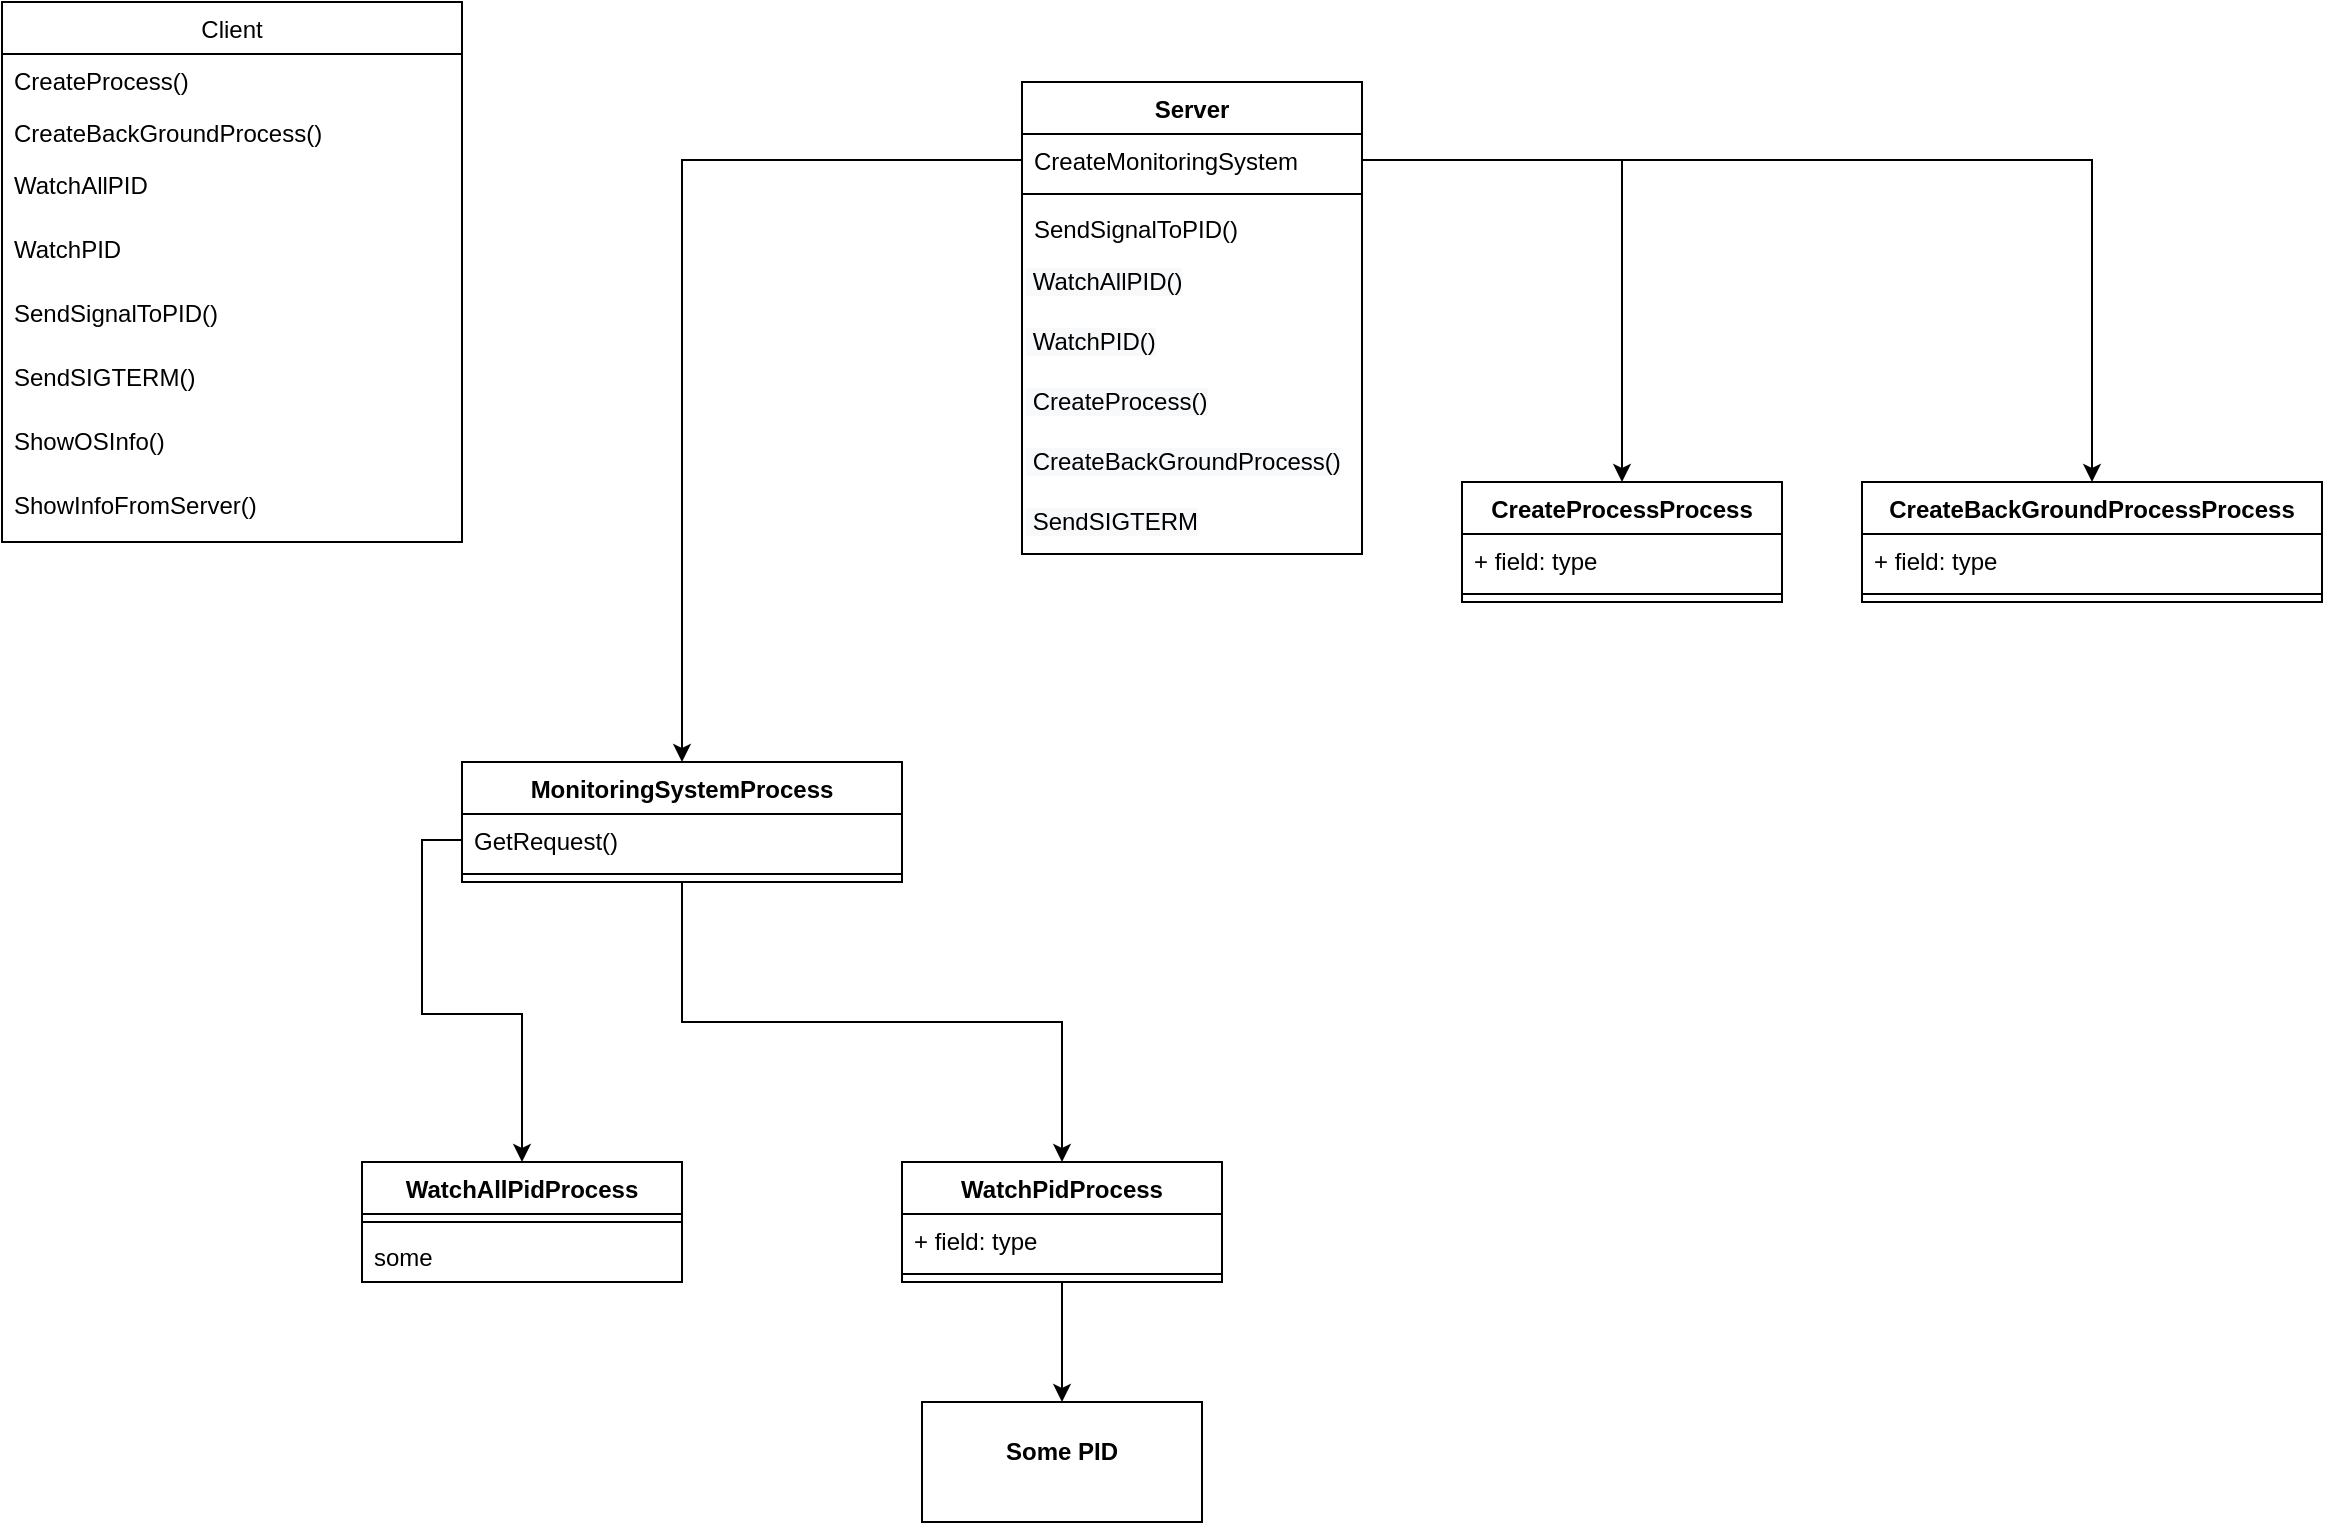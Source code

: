 <mxfile version="13.8.1" type="github">
  <diagram id="C5RBs43oDa-KdzZeNtuy" name="Page-1">
    <mxGraphModel dx="604" dy="538" grid="1" gridSize="10" guides="1" tooltips="1" connect="1" arrows="1" fold="1" page="1" pageScale="1" pageWidth="827" pageHeight="1169" math="0" shadow="0">
      <root>
        <mxCell id="WIyWlLk6GJQsqaUBKTNV-0" />
        <mxCell id="WIyWlLk6GJQsqaUBKTNV-1" parent="WIyWlLk6GJQsqaUBKTNV-0" />
        <mxCell id="4zg-bonJH0TFXfTBEAEy-0" value="Client" style="swimlane;fontStyle=0;childLayout=stackLayout;horizontal=1;startSize=26;fillColor=none;horizontalStack=0;resizeParent=1;resizeParentMax=0;resizeLast=0;collapsible=1;marginBottom=0;" vertex="1" parent="WIyWlLk6GJQsqaUBKTNV-1">
          <mxGeometry x="140" y="60" width="230" height="270" as="geometry" />
        </mxCell>
        <mxCell id="4zg-bonJH0TFXfTBEAEy-2" value="CreateProcess()&#xa;" style="text;strokeColor=none;fillColor=none;align=left;verticalAlign=top;spacingLeft=4;spacingRight=4;overflow=hidden;rotatable=0;points=[[0,0.5],[1,0.5]];portConstraint=eastwest;" vertex="1" parent="4zg-bonJH0TFXfTBEAEy-0">
          <mxGeometry y="26" width="230" height="26" as="geometry" />
        </mxCell>
        <mxCell id="4zg-bonJH0TFXfTBEAEy-1" value="CreateBackGroundProcess()" style="text;strokeColor=none;fillColor=none;align=left;verticalAlign=top;spacingLeft=4;spacingRight=4;overflow=hidden;rotatable=0;points=[[0,0.5],[1,0.5]];portConstraint=eastwest;" vertex="1" parent="4zg-bonJH0TFXfTBEAEy-0">
          <mxGeometry y="52" width="230" height="26" as="geometry" />
        </mxCell>
        <mxCell id="4zg-bonJH0TFXfTBEAEy-3" value="WatchAllPID" style="text;strokeColor=none;fillColor=none;align=left;verticalAlign=top;spacingLeft=4;spacingRight=4;overflow=hidden;rotatable=0;points=[[0,0.5],[1,0.5]];portConstraint=eastwest;" vertex="1" parent="4zg-bonJH0TFXfTBEAEy-0">
          <mxGeometry y="78" width="230" height="32" as="geometry" />
        </mxCell>
        <mxCell id="4zg-bonJH0TFXfTBEAEy-4" value="WatchPID" style="text;strokeColor=none;fillColor=none;align=left;verticalAlign=top;spacingLeft=4;spacingRight=4;overflow=hidden;rotatable=0;points=[[0,0.5],[1,0.5]];portConstraint=eastwest;" vertex="1" parent="4zg-bonJH0TFXfTBEAEy-0">
          <mxGeometry y="110" width="230" height="32" as="geometry" />
        </mxCell>
        <mxCell id="4zg-bonJH0TFXfTBEAEy-7" value="SendSignalToPID()" style="text;strokeColor=none;fillColor=none;align=left;verticalAlign=top;spacingLeft=4;spacingRight=4;overflow=hidden;rotatable=0;points=[[0,0.5],[1,0.5]];portConstraint=eastwest;" vertex="1" parent="4zg-bonJH0TFXfTBEAEy-0">
          <mxGeometry y="142" width="230" height="32" as="geometry" />
        </mxCell>
        <mxCell id="4zg-bonJH0TFXfTBEAEy-6" value="SendSIGTERM()" style="text;strokeColor=none;fillColor=none;align=left;verticalAlign=top;spacingLeft=4;spacingRight=4;overflow=hidden;rotatable=0;points=[[0,0.5],[1,0.5]];portConstraint=eastwest;" vertex="1" parent="4zg-bonJH0TFXfTBEAEy-0">
          <mxGeometry y="174" width="230" height="32" as="geometry" />
        </mxCell>
        <mxCell id="4zg-bonJH0TFXfTBEAEy-8" value="ShowOSInfo()" style="text;strokeColor=none;fillColor=none;align=left;verticalAlign=top;spacingLeft=4;spacingRight=4;overflow=hidden;rotatable=0;points=[[0,0.5],[1,0.5]];portConstraint=eastwest;" vertex="1" parent="4zg-bonJH0TFXfTBEAEy-0">
          <mxGeometry y="206" width="230" height="32" as="geometry" />
        </mxCell>
        <mxCell id="4zg-bonJH0TFXfTBEAEy-5" value="ShowInfoFromServer()" style="text;strokeColor=none;fillColor=none;align=left;verticalAlign=top;spacingLeft=4;spacingRight=4;overflow=hidden;rotatable=0;points=[[0,0.5],[1,0.5]];portConstraint=eastwest;" vertex="1" parent="4zg-bonJH0TFXfTBEAEy-0">
          <mxGeometry y="238" width="230" height="32" as="geometry" />
        </mxCell>
        <mxCell id="4zg-bonJH0TFXfTBEAEy-13" value="Server" style="swimlane;fontStyle=1;align=center;verticalAlign=top;childLayout=stackLayout;horizontal=1;startSize=26;horizontalStack=0;resizeParent=1;resizeParentMax=0;resizeLast=0;collapsible=1;marginBottom=0;" vertex="1" parent="WIyWlLk6GJQsqaUBKTNV-1">
          <mxGeometry x="650" y="100" width="170" height="236" as="geometry" />
        </mxCell>
        <mxCell id="4zg-bonJH0TFXfTBEAEy-14" value="CreateMonitoringSystem" style="text;strokeColor=none;fillColor=none;align=left;verticalAlign=top;spacingLeft=4;spacingRight=4;overflow=hidden;rotatable=0;points=[[0,0.5],[1,0.5]];portConstraint=eastwest;" vertex="1" parent="4zg-bonJH0TFXfTBEAEy-13">
          <mxGeometry y="26" width="170" height="26" as="geometry" />
        </mxCell>
        <mxCell id="4zg-bonJH0TFXfTBEAEy-15" value="" style="line;strokeWidth=1;fillColor=none;align=left;verticalAlign=middle;spacingTop=-1;spacingLeft=3;spacingRight=3;rotatable=0;labelPosition=right;points=[];portConstraint=eastwest;" vertex="1" parent="4zg-bonJH0TFXfTBEAEy-13">
          <mxGeometry y="52" width="170" height="8" as="geometry" />
        </mxCell>
        <mxCell id="4zg-bonJH0TFXfTBEAEy-16" value="SendSignalToPID()" style="text;strokeColor=none;fillColor=none;align=left;verticalAlign=top;spacingLeft=4;spacingRight=4;overflow=hidden;rotatable=0;points=[[0,0.5],[1,0.5]];portConstraint=eastwest;" vertex="1" parent="4zg-bonJH0TFXfTBEAEy-13">
          <mxGeometry y="60" width="170" height="26" as="geometry" />
        </mxCell>
        <mxCell id="4zg-bonJH0TFXfTBEAEy-33" value="&lt;span style=&quot;color: rgb(0 , 0 , 0) ; font-family: &amp;#34;helvetica&amp;#34; ; font-size: 12px ; font-style: normal ; font-weight: 400 ; letter-spacing: normal ; text-align: left ; text-indent: 0px ; text-transform: none ; word-spacing: 0px ; background-color: rgb(248 , 249 , 250) ; display: inline ; float: none&quot;&gt;&amp;nbsp;WatchAllPID()&lt;/span&gt;" style="text;whiteSpace=wrap;html=1;" vertex="1" parent="4zg-bonJH0TFXfTBEAEy-13">
          <mxGeometry y="86" width="170" height="30" as="geometry" />
        </mxCell>
        <mxCell id="4zg-bonJH0TFXfTBEAEy-34" value="&lt;span style=&quot;color: rgb(0 , 0 , 0) ; font-family: &amp;#34;helvetica&amp;#34; ; font-size: 12px ; font-style: normal ; font-weight: 400 ; letter-spacing: normal ; text-align: left ; text-indent: 0px ; text-transform: none ; word-spacing: 0px ; background-color: rgb(248 , 249 , 250) ; display: inline ; float: none&quot;&gt;&amp;nbsp;WatchPID()&lt;/span&gt;" style="text;whiteSpace=wrap;html=1;" vertex="1" parent="4zg-bonJH0TFXfTBEAEy-13">
          <mxGeometry y="116" width="170" height="30" as="geometry" />
        </mxCell>
        <mxCell id="4zg-bonJH0TFXfTBEAEy-54" value="&lt;span style=&quot;color: rgb(0 , 0 , 0) ; font-family: &amp;#34;helvetica&amp;#34; ; font-size: 12px ; font-style: normal ; font-weight: 400 ; letter-spacing: normal ; text-align: left ; text-indent: 0px ; text-transform: none ; word-spacing: 0px ; background-color: rgb(248 , 249 , 250) ; display: inline ; float: none&quot;&gt;&amp;nbsp;CreateProcess()&lt;/span&gt;" style="text;whiteSpace=wrap;html=1;" vertex="1" parent="4zg-bonJH0TFXfTBEAEy-13">
          <mxGeometry y="146" width="170" height="30" as="geometry" />
        </mxCell>
        <mxCell id="4zg-bonJH0TFXfTBEAEy-53" value="&lt;span style=&quot;color: rgb(0 , 0 , 0) ; font-family: &amp;#34;helvetica&amp;#34; ; font-size: 12px ; font-style: normal ; font-weight: 400 ; letter-spacing: normal ; text-align: left ; text-indent: 0px ; text-transform: none ; word-spacing: 0px ; background-color: rgb(248 , 249 , 250) ; display: inline ; float: none&quot;&gt;&amp;nbsp;CreateBackGroundProcess()&lt;/span&gt;" style="text;whiteSpace=wrap;html=1;" vertex="1" parent="4zg-bonJH0TFXfTBEAEy-13">
          <mxGeometry y="176" width="170" height="30" as="geometry" />
        </mxCell>
        <mxCell id="4zg-bonJH0TFXfTBEAEy-51" value="&lt;span style=&quot;color: rgb(0 , 0 , 0) ; font-family: &amp;#34;helvetica&amp;#34; ; font-size: 12px ; font-style: normal ; font-weight: 400 ; letter-spacing: normal ; text-align: left ; text-indent: 0px ; text-transform: none ; word-spacing: 0px ; background-color: rgb(248 , 249 , 250) ; display: inline ; float: none&quot;&gt;&amp;nbsp;SendSIGTERM&lt;/span&gt;" style="text;whiteSpace=wrap;html=1;" vertex="1" parent="4zg-bonJH0TFXfTBEAEy-13">
          <mxGeometry y="206" width="170" height="30" as="geometry" />
        </mxCell>
        <mxCell id="4zg-bonJH0TFXfTBEAEy-21" style="edgeStyle=orthogonalEdgeStyle;rounded=0;orthogonalLoop=1;jettySize=auto;html=1;" edge="1" parent="WIyWlLk6GJQsqaUBKTNV-1" source="4zg-bonJH0TFXfTBEAEy-14" target="4zg-bonJH0TFXfTBEAEy-17">
          <mxGeometry relative="1" as="geometry" />
        </mxCell>
        <mxCell id="4zg-bonJH0TFXfTBEAEy-31" style="edgeStyle=orthogonalEdgeStyle;rounded=0;orthogonalLoop=1;jettySize=auto;html=1;" edge="1" parent="WIyWlLk6GJQsqaUBKTNV-1" source="4zg-bonJH0TFXfTBEAEy-17" target="4zg-bonJH0TFXfTBEAEy-26">
          <mxGeometry relative="1" as="geometry" />
        </mxCell>
        <mxCell id="4zg-bonJH0TFXfTBEAEy-30" style="edgeStyle=orthogonalEdgeStyle;rounded=0;orthogonalLoop=1;jettySize=auto;html=1;entryX=0.5;entryY=0;entryDx=0;entryDy=0;" edge="1" parent="WIyWlLk6GJQsqaUBKTNV-1" source="4zg-bonJH0TFXfTBEAEy-18" target="4zg-bonJH0TFXfTBEAEy-22">
          <mxGeometry relative="1" as="geometry" />
        </mxCell>
        <mxCell id="4zg-bonJH0TFXfTBEAEy-32" style="edgeStyle=orthogonalEdgeStyle;rounded=0;orthogonalLoop=1;jettySize=auto;html=1;entryX=0.5;entryY=0;entryDx=0;entryDy=0;" edge="1" parent="WIyWlLk6GJQsqaUBKTNV-1" source="4zg-bonJH0TFXfTBEAEy-14" target="4zg-bonJH0TFXfTBEAEy-35">
          <mxGeometry relative="1" as="geometry">
            <mxPoint x="970" y="210" as="targetPoint" />
          </mxGeometry>
        </mxCell>
        <mxCell id="4zg-bonJH0TFXfTBEAEy-39" style="edgeStyle=orthogonalEdgeStyle;rounded=0;orthogonalLoop=1;jettySize=auto;html=1;" edge="1" parent="WIyWlLk6GJQsqaUBKTNV-1" source="4zg-bonJH0TFXfTBEAEy-14" target="4zg-bonJH0TFXfTBEAEy-40">
          <mxGeometry relative="1" as="geometry">
            <mxPoint x="1130" y="260" as="targetPoint" />
          </mxGeometry>
        </mxCell>
        <mxCell id="4zg-bonJH0TFXfTBEAEy-40" value="CreateBackGroundProcessProcess" style="swimlane;fontStyle=1;align=center;verticalAlign=top;childLayout=stackLayout;horizontal=1;startSize=26;horizontalStack=0;resizeParent=1;resizeParentMax=0;resizeLast=0;collapsible=1;marginBottom=0;" vertex="1" parent="WIyWlLk6GJQsqaUBKTNV-1">
          <mxGeometry x="1070" y="300" width="230" height="60" as="geometry" />
        </mxCell>
        <mxCell id="4zg-bonJH0TFXfTBEAEy-41" value="+ field: type" style="text;strokeColor=none;fillColor=none;align=left;verticalAlign=top;spacingLeft=4;spacingRight=4;overflow=hidden;rotatable=0;points=[[0,0.5],[1,0.5]];portConstraint=eastwest;" vertex="1" parent="4zg-bonJH0TFXfTBEAEy-40">
          <mxGeometry y="26" width="230" height="26" as="geometry" />
        </mxCell>
        <mxCell id="4zg-bonJH0TFXfTBEAEy-42" value="" style="line;strokeWidth=1;fillColor=none;align=left;verticalAlign=middle;spacingTop=-1;spacingLeft=3;spacingRight=3;rotatable=0;labelPosition=right;points=[];portConstraint=eastwest;" vertex="1" parent="4zg-bonJH0TFXfTBEAEy-40">
          <mxGeometry y="52" width="230" height="8" as="geometry" />
        </mxCell>
        <mxCell id="4zg-bonJH0TFXfTBEAEy-35" value="CreateProcessProcess" style="swimlane;fontStyle=1;align=center;verticalAlign=top;childLayout=stackLayout;horizontal=1;startSize=26;horizontalStack=0;resizeParent=1;resizeParentMax=0;resizeLast=0;collapsible=1;marginBottom=0;" vertex="1" parent="WIyWlLk6GJQsqaUBKTNV-1">
          <mxGeometry x="870" y="300" width="160" height="60" as="geometry" />
        </mxCell>
        <mxCell id="4zg-bonJH0TFXfTBEAEy-36" value="+ field: type" style="text;strokeColor=none;fillColor=none;align=left;verticalAlign=top;spacingLeft=4;spacingRight=4;overflow=hidden;rotatable=0;points=[[0,0.5],[1,0.5]];portConstraint=eastwest;" vertex="1" parent="4zg-bonJH0TFXfTBEAEy-35">
          <mxGeometry y="26" width="160" height="26" as="geometry" />
        </mxCell>
        <mxCell id="4zg-bonJH0TFXfTBEAEy-37" value="" style="line;strokeWidth=1;fillColor=none;align=left;verticalAlign=middle;spacingTop=-1;spacingLeft=3;spacingRight=3;rotatable=0;labelPosition=right;points=[];portConstraint=eastwest;" vertex="1" parent="4zg-bonJH0TFXfTBEAEy-35">
          <mxGeometry y="52" width="160" height="8" as="geometry" />
        </mxCell>
        <mxCell id="4zg-bonJH0TFXfTBEAEy-22" value="WatchAllPidProcess" style="swimlane;fontStyle=1;align=center;verticalAlign=top;childLayout=stackLayout;horizontal=1;startSize=26;horizontalStack=0;resizeParent=1;resizeParentMax=0;resizeLast=0;collapsible=1;marginBottom=0;" vertex="1" parent="WIyWlLk6GJQsqaUBKTNV-1">
          <mxGeometry x="320" y="640" width="160" height="60" as="geometry" />
        </mxCell>
        <mxCell id="4zg-bonJH0TFXfTBEAEy-24" value="" style="line;strokeWidth=1;fillColor=none;align=left;verticalAlign=middle;spacingTop=-1;spacingLeft=3;spacingRight=3;rotatable=0;labelPosition=right;points=[];portConstraint=eastwest;" vertex="1" parent="4zg-bonJH0TFXfTBEAEy-22">
          <mxGeometry y="26" width="160" height="8" as="geometry" />
        </mxCell>
        <mxCell id="4zg-bonJH0TFXfTBEAEy-25" value="some" style="text;strokeColor=none;fillColor=none;align=left;verticalAlign=top;spacingLeft=4;spacingRight=4;overflow=hidden;rotatable=0;points=[[0,0.5],[1,0.5]];portConstraint=eastwest;" vertex="1" parent="4zg-bonJH0TFXfTBEAEy-22">
          <mxGeometry y="34" width="160" height="26" as="geometry" />
        </mxCell>
        <mxCell id="4zg-bonJH0TFXfTBEAEy-56" style="edgeStyle=orthogonalEdgeStyle;rounded=0;orthogonalLoop=1;jettySize=auto;html=1;exitX=0.5;exitY=1;exitDx=0;exitDy=0;" edge="1" parent="WIyWlLk6GJQsqaUBKTNV-1" source="4zg-bonJH0TFXfTBEAEy-26" target="4zg-bonJH0TFXfTBEAEy-55">
          <mxGeometry relative="1" as="geometry" />
        </mxCell>
        <mxCell id="4zg-bonJH0TFXfTBEAEy-26" value="WatchPidProcess&#xa;" style="swimlane;fontStyle=1;align=center;verticalAlign=top;childLayout=stackLayout;horizontal=1;startSize=26;horizontalStack=0;resizeParent=1;resizeParentMax=0;resizeLast=0;collapsible=1;marginBottom=0;" vertex="1" parent="WIyWlLk6GJQsqaUBKTNV-1">
          <mxGeometry x="590" y="640" width="160" height="60" as="geometry" />
        </mxCell>
        <mxCell id="4zg-bonJH0TFXfTBEAEy-27" value="+ field: type" style="text;strokeColor=none;fillColor=none;align=left;verticalAlign=top;spacingLeft=4;spacingRight=4;overflow=hidden;rotatable=0;points=[[0,0.5],[1,0.5]];portConstraint=eastwest;" vertex="1" parent="4zg-bonJH0TFXfTBEAEy-26">
          <mxGeometry y="26" width="160" height="26" as="geometry" />
        </mxCell>
        <mxCell id="4zg-bonJH0TFXfTBEAEy-28" value="" style="line;strokeWidth=1;fillColor=none;align=left;verticalAlign=middle;spacingTop=-1;spacingLeft=3;spacingRight=3;rotatable=0;labelPosition=right;points=[];portConstraint=eastwest;" vertex="1" parent="4zg-bonJH0TFXfTBEAEy-26">
          <mxGeometry y="52" width="160" height="8" as="geometry" />
        </mxCell>
        <mxCell id="4zg-bonJH0TFXfTBEAEy-17" value="MonitoringSystemProcess&#xa;" style="swimlane;fontStyle=1;align=center;verticalAlign=top;childLayout=stackLayout;horizontal=1;startSize=26;horizontalStack=0;resizeParent=1;resizeParentMax=0;resizeLast=0;collapsible=1;marginBottom=0;" vertex="1" parent="WIyWlLk6GJQsqaUBKTNV-1">
          <mxGeometry x="370" y="440" width="220" height="60" as="geometry" />
        </mxCell>
        <mxCell id="4zg-bonJH0TFXfTBEAEy-18" value="GetRequest()" style="text;strokeColor=none;fillColor=none;align=left;verticalAlign=top;spacingLeft=4;spacingRight=4;overflow=hidden;rotatable=0;points=[[0,0.5],[1,0.5]];portConstraint=eastwest;" vertex="1" parent="4zg-bonJH0TFXfTBEAEy-17">
          <mxGeometry y="26" width="220" height="26" as="geometry" />
        </mxCell>
        <mxCell id="4zg-bonJH0TFXfTBEAEy-19" value="" style="line;strokeWidth=1;fillColor=none;align=left;verticalAlign=middle;spacingTop=-1;spacingLeft=3;spacingRight=3;rotatable=0;labelPosition=right;points=[];portConstraint=eastwest;" vertex="1" parent="4zg-bonJH0TFXfTBEAEy-17">
          <mxGeometry y="52" width="220" height="8" as="geometry" />
        </mxCell>
        <mxCell id="4zg-bonJH0TFXfTBEAEy-55" value="&lt;p style=&quot;margin: 0px ; margin-top: 4px ; text-align: center&quot;&gt;&lt;br&gt;&lt;b&gt;Some PID&lt;/b&gt;&lt;/p&gt;" style="verticalAlign=top;align=left;overflow=fill;fontSize=12;fontFamily=Helvetica;html=1;" vertex="1" parent="WIyWlLk6GJQsqaUBKTNV-1">
          <mxGeometry x="600" y="760" width="140" height="60" as="geometry" />
        </mxCell>
      </root>
    </mxGraphModel>
  </diagram>
</mxfile>
